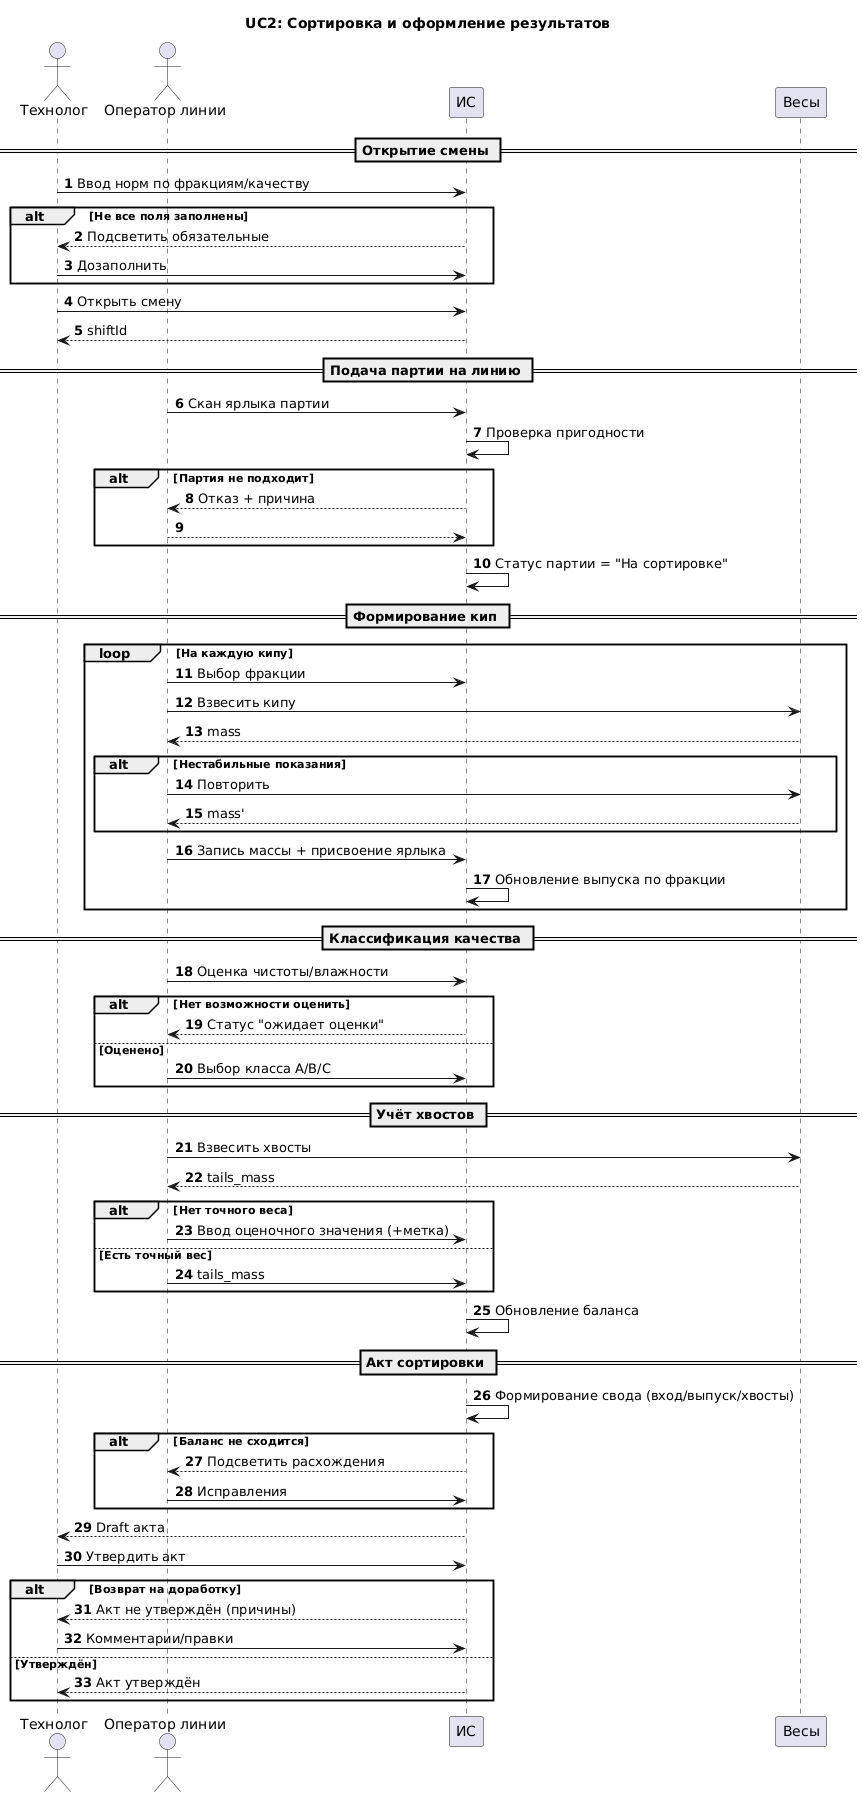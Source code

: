 @startuml
title UC2: Сортировка и оформление результатов
skinparam defaultFontName "DejaVu Sans"
autonumber

actor "Технолог" as T
actor "Оператор линии" as O
participant "ИС" as IS
participant "Весы" as S

== Открытие смены ==
T -> IS: Ввод норм по фракциям/качеству
alt Не все поля заполнены
  IS --> T: Подсветить обязательные
  T -> IS: Дозаполнить
end
T -> IS: Открыть смену
IS --> T: shiftId

== Подача партии на линию ==
O -> IS: Скан ярлыка партии
IS -> IS: Проверка пригодности
alt Партия не подходит
  IS --> O: Отказ + причина
  return
end
IS -> IS: Статус партии = "На сортировке"

== Формирование кип ==
loop На каждую кипу
  O -> IS: Выбор фракции
  O -> S: Взвесить кипу
  S --> O: mass
  alt Нестабильные показания
    O -> S: Повторить
    S --> O: mass'
  end
  O -> IS: Запись массы + присвоение ярлыка
  IS -> IS: Обновление выпуска по фракции
end

== Классификация качества ==
O -> IS: Оценка чистоты/влажности
alt Нет возможности оценить
  IS --> O: Статус "ожидает оценки"
else Оценено
  O -> IS: Выбор класса A/B/C
end

== Учёт хвостов ==
O -> S: Взвесить хвосты
S --> O: tails_mass
alt Нет точного веса
  O -> IS: Ввод оценочного значения (+метка)
else Есть точный вес
  O -> IS: tails_mass
end
IS -> IS: Обновление баланса

== Акт сортировки ==
IS -> IS: Формирование свода (вход/выпуск/хвосты)
alt Баланс не сходится
  IS --> O: Подсветить расхождения
  O -> IS: Исправления
end
IS --> T: Draft акта
T -> IS: Утвердить акт
alt Возврат на доработку
  IS --> T: Акт не утверждён (причины)
  T -> IS: Комментарии/правки
else Утверждён
  IS --> T: Акт утверждён
end
@enduml
